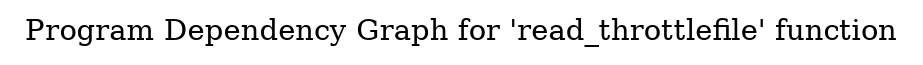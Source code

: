digraph "Program Dependency Graph for 'read_throttlefile' function" {
	label="Program Dependency Graph for 'read_throttlefile' function";

}
